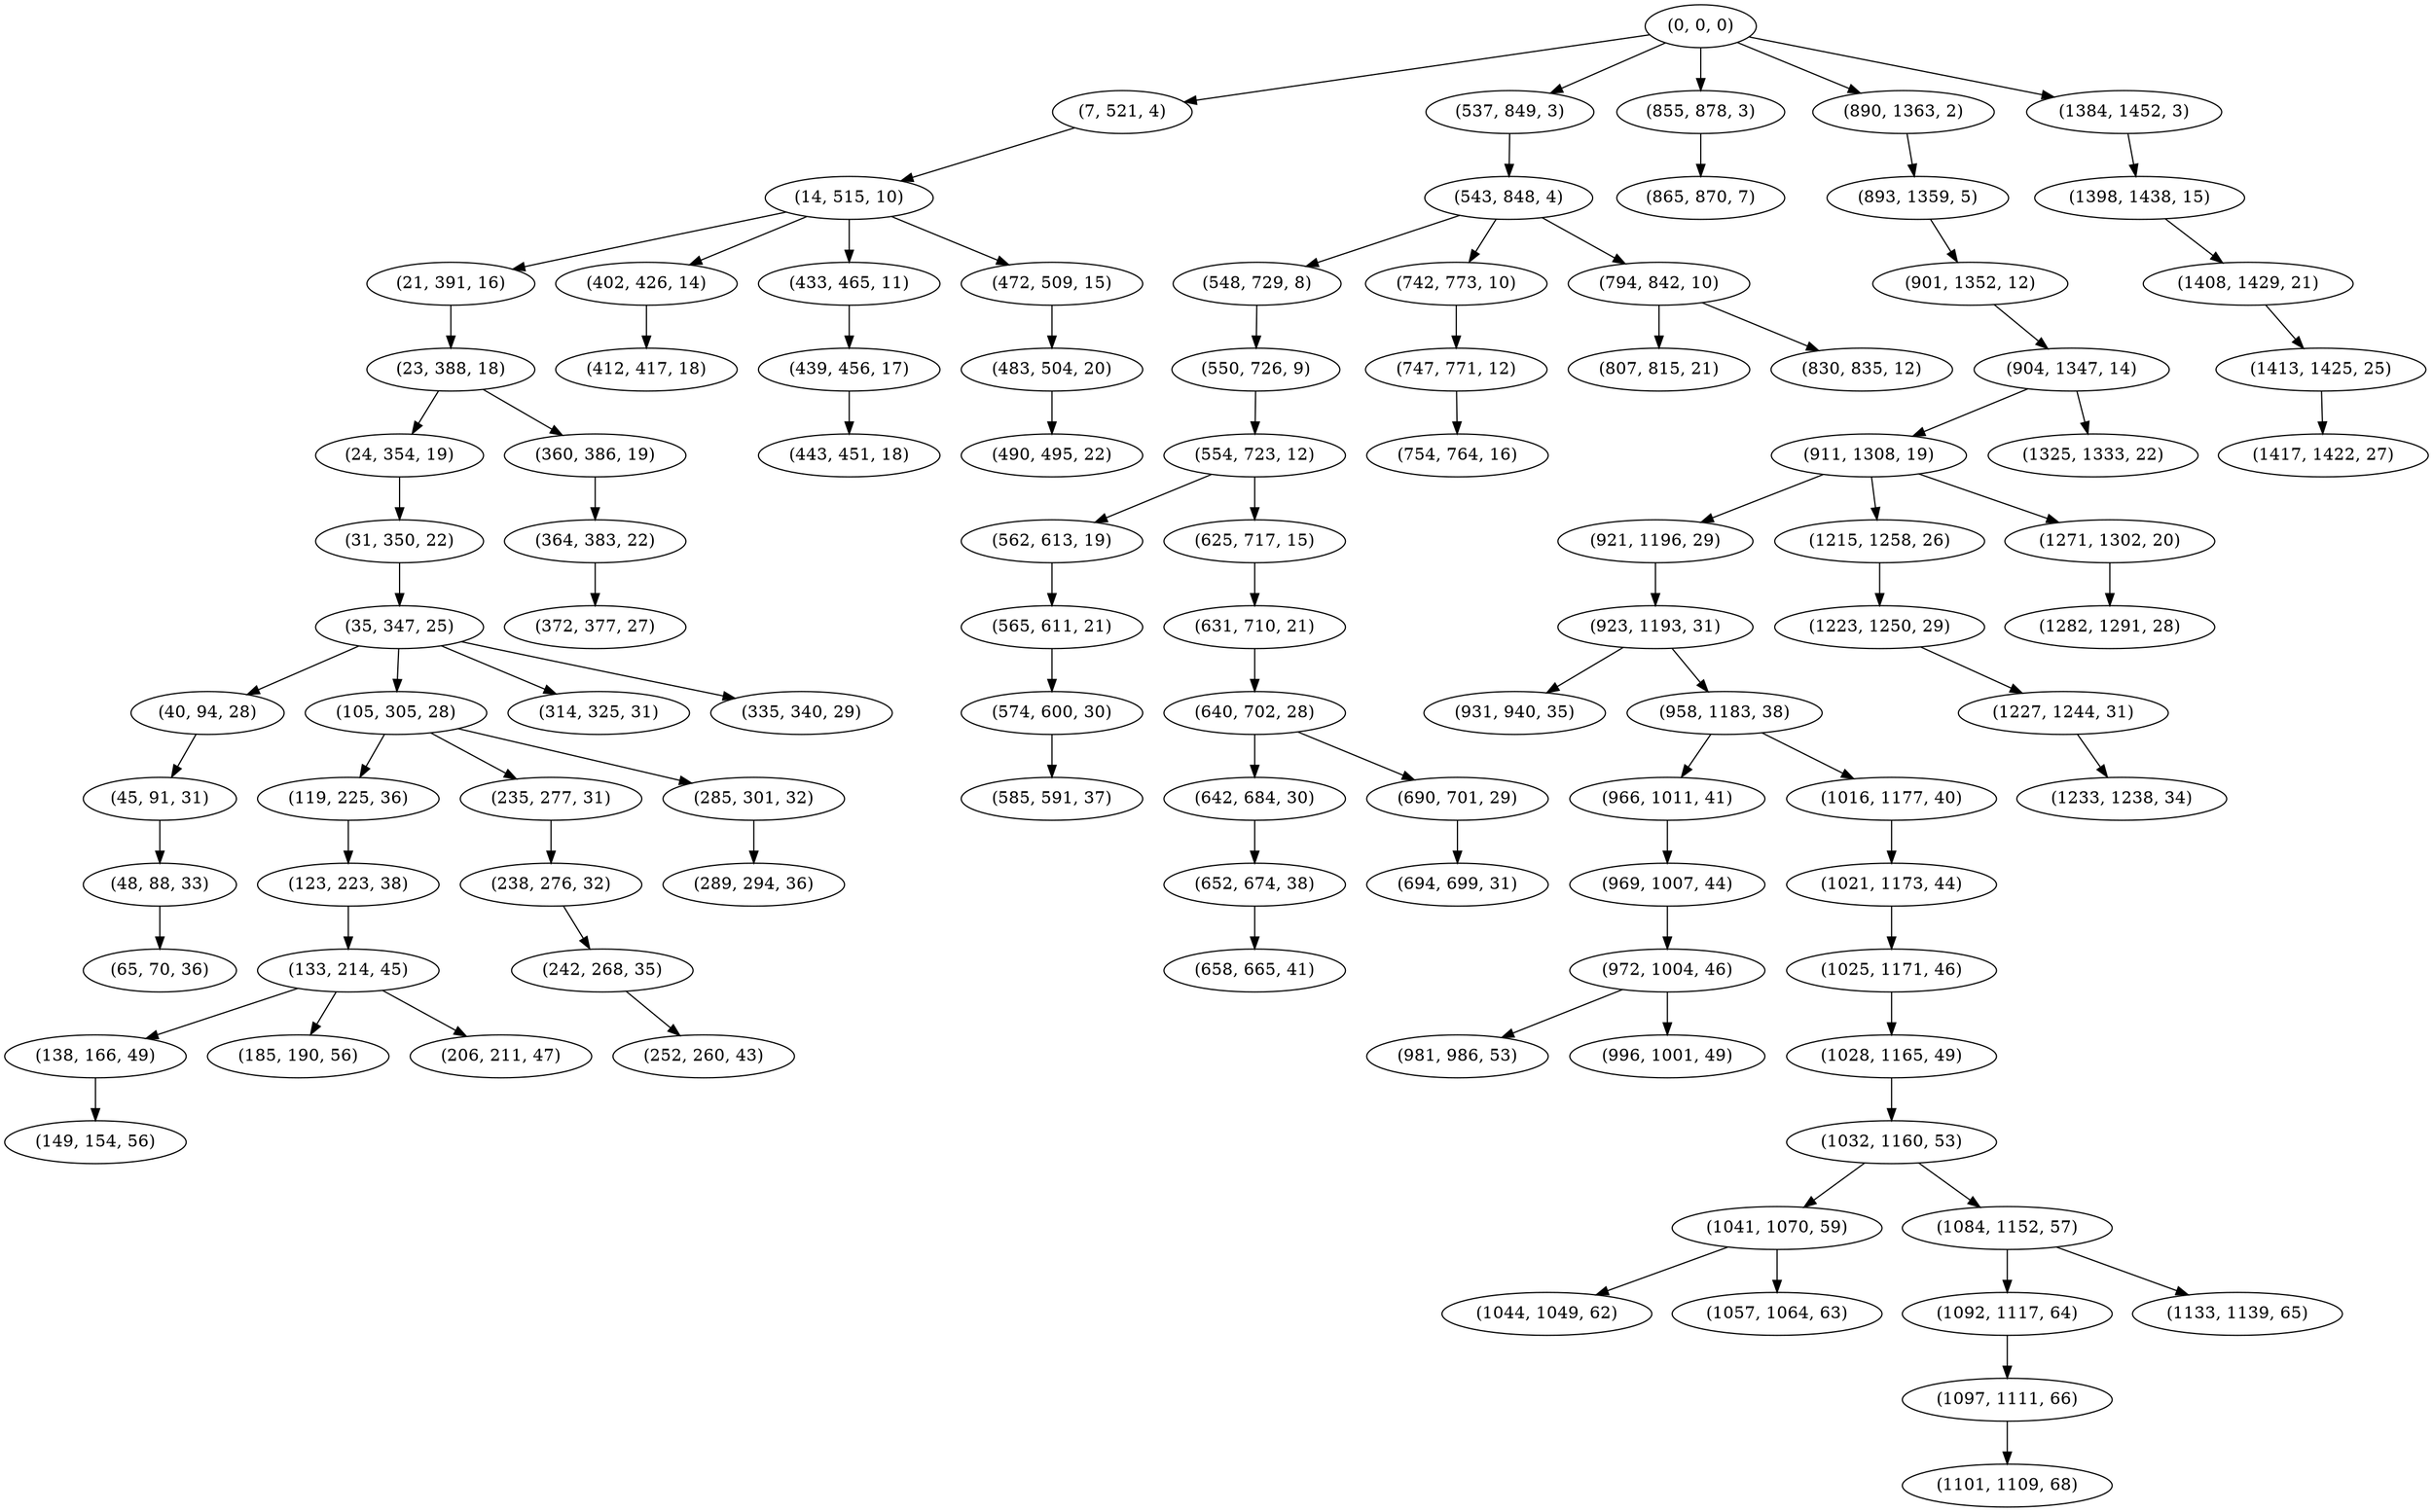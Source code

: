 digraph tree {
    "(0, 0, 0)";
    "(7, 521, 4)";
    "(14, 515, 10)";
    "(21, 391, 16)";
    "(23, 388, 18)";
    "(24, 354, 19)";
    "(31, 350, 22)";
    "(35, 347, 25)";
    "(40, 94, 28)";
    "(45, 91, 31)";
    "(48, 88, 33)";
    "(65, 70, 36)";
    "(105, 305, 28)";
    "(119, 225, 36)";
    "(123, 223, 38)";
    "(133, 214, 45)";
    "(138, 166, 49)";
    "(149, 154, 56)";
    "(185, 190, 56)";
    "(206, 211, 47)";
    "(235, 277, 31)";
    "(238, 276, 32)";
    "(242, 268, 35)";
    "(252, 260, 43)";
    "(285, 301, 32)";
    "(289, 294, 36)";
    "(314, 325, 31)";
    "(335, 340, 29)";
    "(360, 386, 19)";
    "(364, 383, 22)";
    "(372, 377, 27)";
    "(402, 426, 14)";
    "(412, 417, 18)";
    "(433, 465, 11)";
    "(439, 456, 17)";
    "(443, 451, 18)";
    "(472, 509, 15)";
    "(483, 504, 20)";
    "(490, 495, 22)";
    "(537, 849, 3)";
    "(543, 848, 4)";
    "(548, 729, 8)";
    "(550, 726, 9)";
    "(554, 723, 12)";
    "(562, 613, 19)";
    "(565, 611, 21)";
    "(574, 600, 30)";
    "(585, 591, 37)";
    "(625, 717, 15)";
    "(631, 710, 21)";
    "(640, 702, 28)";
    "(642, 684, 30)";
    "(652, 674, 38)";
    "(658, 665, 41)";
    "(690, 701, 29)";
    "(694, 699, 31)";
    "(742, 773, 10)";
    "(747, 771, 12)";
    "(754, 764, 16)";
    "(794, 842, 10)";
    "(807, 815, 21)";
    "(830, 835, 12)";
    "(855, 878, 3)";
    "(865, 870, 7)";
    "(890, 1363, 2)";
    "(893, 1359, 5)";
    "(901, 1352, 12)";
    "(904, 1347, 14)";
    "(911, 1308, 19)";
    "(921, 1196, 29)";
    "(923, 1193, 31)";
    "(931, 940, 35)";
    "(958, 1183, 38)";
    "(966, 1011, 41)";
    "(969, 1007, 44)";
    "(972, 1004, 46)";
    "(981, 986, 53)";
    "(996, 1001, 49)";
    "(1016, 1177, 40)";
    "(1021, 1173, 44)";
    "(1025, 1171, 46)";
    "(1028, 1165, 49)";
    "(1032, 1160, 53)";
    "(1041, 1070, 59)";
    "(1044, 1049, 62)";
    "(1057, 1064, 63)";
    "(1084, 1152, 57)";
    "(1092, 1117, 64)";
    "(1097, 1111, 66)";
    "(1101, 1109, 68)";
    "(1133, 1139, 65)";
    "(1215, 1258, 26)";
    "(1223, 1250, 29)";
    "(1227, 1244, 31)";
    "(1233, 1238, 34)";
    "(1271, 1302, 20)";
    "(1282, 1291, 28)";
    "(1325, 1333, 22)";
    "(1384, 1452, 3)";
    "(1398, 1438, 15)";
    "(1408, 1429, 21)";
    "(1413, 1425, 25)";
    "(1417, 1422, 27)";
    "(0, 0, 0)" -> "(7, 521, 4)";
    "(0, 0, 0)" -> "(537, 849, 3)";
    "(0, 0, 0)" -> "(855, 878, 3)";
    "(0, 0, 0)" -> "(890, 1363, 2)";
    "(0, 0, 0)" -> "(1384, 1452, 3)";
    "(7, 521, 4)" -> "(14, 515, 10)";
    "(14, 515, 10)" -> "(21, 391, 16)";
    "(14, 515, 10)" -> "(402, 426, 14)";
    "(14, 515, 10)" -> "(433, 465, 11)";
    "(14, 515, 10)" -> "(472, 509, 15)";
    "(21, 391, 16)" -> "(23, 388, 18)";
    "(23, 388, 18)" -> "(24, 354, 19)";
    "(23, 388, 18)" -> "(360, 386, 19)";
    "(24, 354, 19)" -> "(31, 350, 22)";
    "(31, 350, 22)" -> "(35, 347, 25)";
    "(35, 347, 25)" -> "(40, 94, 28)";
    "(35, 347, 25)" -> "(105, 305, 28)";
    "(35, 347, 25)" -> "(314, 325, 31)";
    "(35, 347, 25)" -> "(335, 340, 29)";
    "(40, 94, 28)" -> "(45, 91, 31)";
    "(45, 91, 31)" -> "(48, 88, 33)";
    "(48, 88, 33)" -> "(65, 70, 36)";
    "(105, 305, 28)" -> "(119, 225, 36)";
    "(105, 305, 28)" -> "(235, 277, 31)";
    "(105, 305, 28)" -> "(285, 301, 32)";
    "(119, 225, 36)" -> "(123, 223, 38)";
    "(123, 223, 38)" -> "(133, 214, 45)";
    "(133, 214, 45)" -> "(138, 166, 49)";
    "(133, 214, 45)" -> "(185, 190, 56)";
    "(133, 214, 45)" -> "(206, 211, 47)";
    "(138, 166, 49)" -> "(149, 154, 56)";
    "(235, 277, 31)" -> "(238, 276, 32)";
    "(238, 276, 32)" -> "(242, 268, 35)";
    "(242, 268, 35)" -> "(252, 260, 43)";
    "(285, 301, 32)" -> "(289, 294, 36)";
    "(360, 386, 19)" -> "(364, 383, 22)";
    "(364, 383, 22)" -> "(372, 377, 27)";
    "(402, 426, 14)" -> "(412, 417, 18)";
    "(433, 465, 11)" -> "(439, 456, 17)";
    "(439, 456, 17)" -> "(443, 451, 18)";
    "(472, 509, 15)" -> "(483, 504, 20)";
    "(483, 504, 20)" -> "(490, 495, 22)";
    "(537, 849, 3)" -> "(543, 848, 4)";
    "(543, 848, 4)" -> "(548, 729, 8)";
    "(543, 848, 4)" -> "(742, 773, 10)";
    "(543, 848, 4)" -> "(794, 842, 10)";
    "(548, 729, 8)" -> "(550, 726, 9)";
    "(550, 726, 9)" -> "(554, 723, 12)";
    "(554, 723, 12)" -> "(562, 613, 19)";
    "(554, 723, 12)" -> "(625, 717, 15)";
    "(562, 613, 19)" -> "(565, 611, 21)";
    "(565, 611, 21)" -> "(574, 600, 30)";
    "(574, 600, 30)" -> "(585, 591, 37)";
    "(625, 717, 15)" -> "(631, 710, 21)";
    "(631, 710, 21)" -> "(640, 702, 28)";
    "(640, 702, 28)" -> "(642, 684, 30)";
    "(640, 702, 28)" -> "(690, 701, 29)";
    "(642, 684, 30)" -> "(652, 674, 38)";
    "(652, 674, 38)" -> "(658, 665, 41)";
    "(690, 701, 29)" -> "(694, 699, 31)";
    "(742, 773, 10)" -> "(747, 771, 12)";
    "(747, 771, 12)" -> "(754, 764, 16)";
    "(794, 842, 10)" -> "(807, 815, 21)";
    "(794, 842, 10)" -> "(830, 835, 12)";
    "(855, 878, 3)" -> "(865, 870, 7)";
    "(890, 1363, 2)" -> "(893, 1359, 5)";
    "(893, 1359, 5)" -> "(901, 1352, 12)";
    "(901, 1352, 12)" -> "(904, 1347, 14)";
    "(904, 1347, 14)" -> "(911, 1308, 19)";
    "(904, 1347, 14)" -> "(1325, 1333, 22)";
    "(911, 1308, 19)" -> "(921, 1196, 29)";
    "(911, 1308, 19)" -> "(1215, 1258, 26)";
    "(911, 1308, 19)" -> "(1271, 1302, 20)";
    "(921, 1196, 29)" -> "(923, 1193, 31)";
    "(923, 1193, 31)" -> "(931, 940, 35)";
    "(923, 1193, 31)" -> "(958, 1183, 38)";
    "(958, 1183, 38)" -> "(966, 1011, 41)";
    "(958, 1183, 38)" -> "(1016, 1177, 40)";
    "(966, 1011, 41)" -> "(969, 1007, 44)";
    "(969, 1007, 44)" -> "(972, 1004, 46)";
    "(972, 1004, 46)" -> "(981, 986, 53)";
    "(972, 1004, 46)" -> "(996, 1001, 49)";
    "(1016, 1177, 40)" -> "(1021, 1173, 44)";
    "(1021, 1173, 44)" -> "(1025, 1171, 46)";
    "(1025, 1171, 46)" -> "(1028, 1165, 49)";
    "(1028, 1165, 49)" -> "(1032, 1160, 53)";
    "(1032, 1160, 53)" -> "(1041, 1070, 59)";
    "(1032, 1160, 53)" -> "(1084, 1152, 57)";
    "(1041, 1070, 59)" -> "(1044, 1049, 62)";
    "(1041, 1070, 59)" -> "(1057, 1064, 63)";
    "(1084, 1152, 57)" -> "(1092, 1117, 64)";
    "(1084, 1152, 57)" -> "(1133, 1139, 65)";
    "(1092, 1117, 64)" -> "(1097, 1111, 66)";
    "(1097, 1111, 66)" -> "(1101, 1109, 68)";
    "(1215, 1258, 26)" -> "(1223, 1250, 29)";
    "(1223, 1250, 29)" -> "(1227, 1244, 31)";
    "(1227, 1244, 31)" -> "(1233, 1238, 34)";
    "(1271, 1302, 20)" -> "(1282, 1291, 28)";
    "(1384, 1452, 3)" -> "(1398, 1438, 15)";
    "(1398, 1438, 15)" -> "(1408, 1429, 21)";
    "(1408, 1429, 21)" -> "(1413, 1425, 25)";
    "(1413, 1425, 25)" -> "(1417, 1422, 27)";
}

